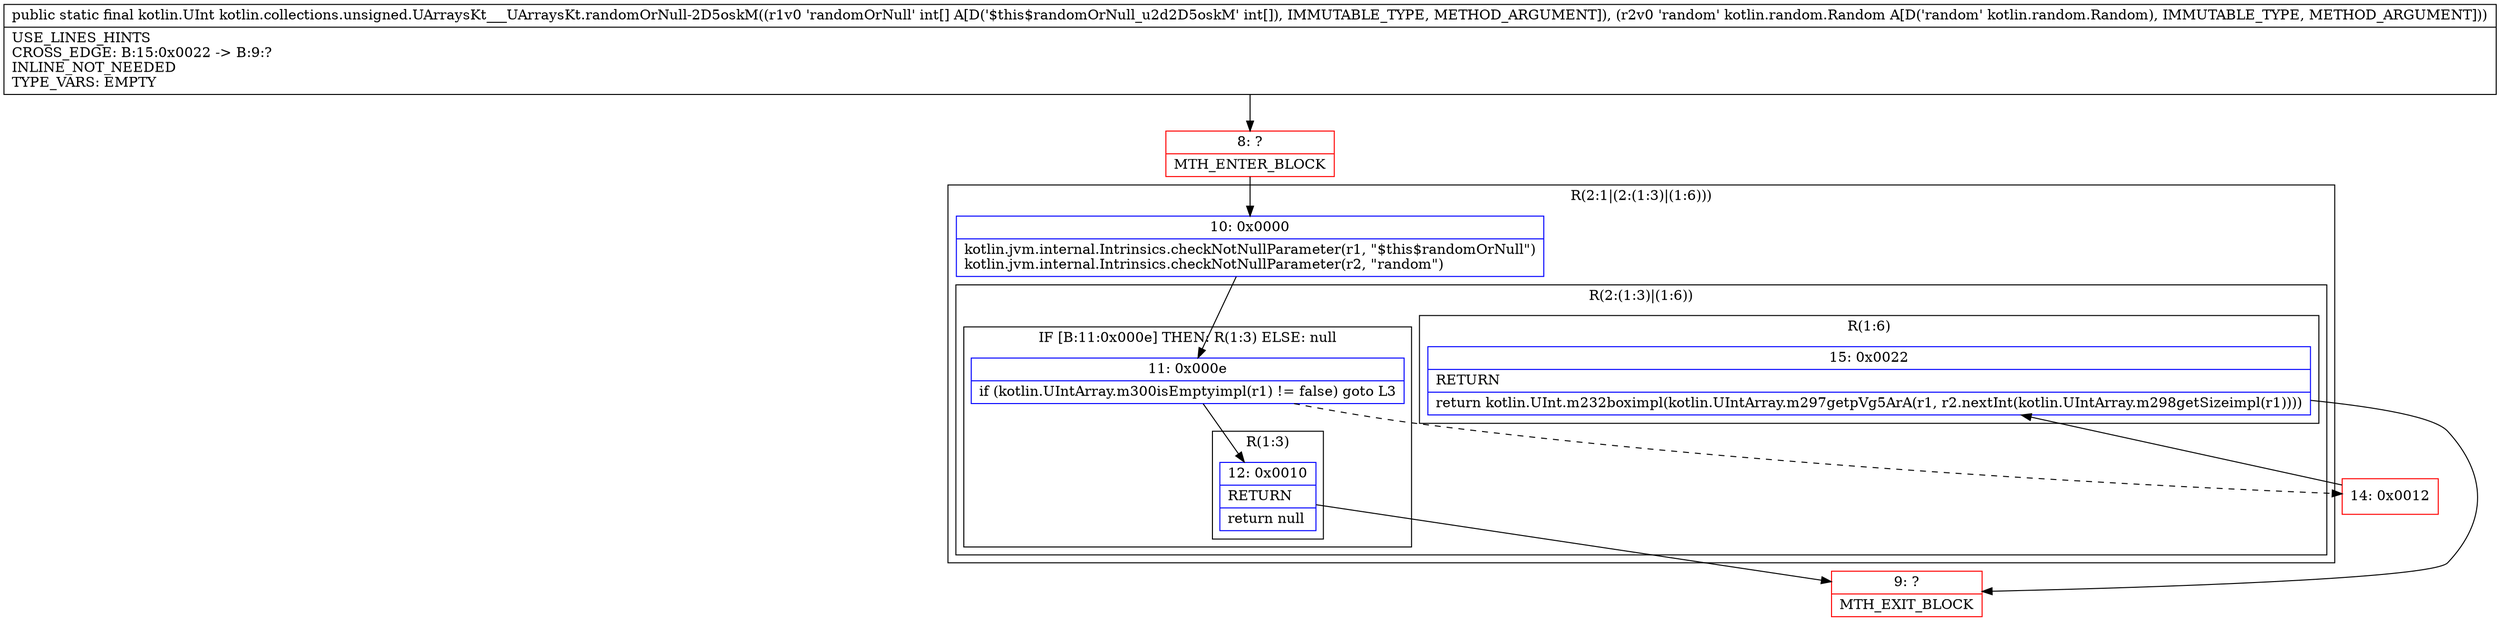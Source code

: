 digraph "CFG forkotlin.collections.unsigned.UArraysKt___UArraysKt.randomOrNull\-2D5oskM([ILkotlin\/random\/Random;)Lkotlin\/UInt;" {
subgraph cluster_Region_1066106711 {
label = "R(2:1|(2:(1:3)|(1:6)))";
node [shape=record,color=blue];
Node_10 [shape=record,label="{10\:\ 0x0000|kotlin.jvm.internal.Intrinsics.checkNotNullParameter(r1, \"$this$randomOrNull\")\lkotlin.jvm.internal.Intrinsics.checkNotNullParameter(r2, \"random\")\l}"];
subgraph cluster_Region_1020202298 {
label = "R(2:(1:3)|(1:6))";
node [shape=record,color=blue];
subgraph cluster_IfRegion_1301912668 {
label = "IF [B:11:0x000e] THEN: R(1:3) ELSE: null";
node [shape=record,color=blue];
Node_11 [shape=record,label="{11\:\ 0x000e|if (kotlin.UIntArray.m300isEmptyimpl(r1) != false) goto L3\l}"];
subgraph cluster_Region_315307661 {
label = "R(1:3)";
node [shape=record,color=blue];
Node_12 [shape=record,label="{12\:\ 0x0010|RETURN\l|return null\l}"];
}
}
subgraph cluster_Region_1985905220 {
label = "R(1:6)";
node [shape=record,color=blue];
Node_15 [shape=record,label="{15\:\ 0x0022|RETURN\l|return kotlin.UInt.m232boximpl(kotlin.UIntArray.m297getpVg5ArA(r1, r2.nextInt(kotlin.UIntArray.m298getSizeimpl(r1))))\l}"];
}
}
}
Node_8 [shape=record,color=red,label="{8\:\ ?|MTH_ENTER_BLOCK\l}"];
Node_9 [shape=record,color=red,label="{9\:\ ?|MTH_EXIT_BLOCK\l}"];
Node_14 [shape=record,color=red,label="{14\:\ 0x0012}"];
MethodNode[shape=record,label="{public static final kotlin.UInt kotlin.collections.unsigned.UArraysKt___UArraysKt.randomOrNull\-2D5oskM((r1v0 'randomOrNull' int[] A[D('$this$randomOrNull_u2d2D5oskM' int[]), IMMUTABLE_TYPE, METHOD_ARGUMENT]), (r2v0 'random' kotlin.random.Random A[D('random' kotlin.random.Random), IMMUTABLE_TYPE, METHOD_ARGUMENT]))  | USE_LINES_HINTS\lCROSS_EDGE: B:15:0x0022 \-\> B:9:?\lINLINE_NOT_NEEDED\lTYPE_VARS: EMPTY\l}"];
MethodNode -> Node_8;Node_10 -> Node_11;
Node_11 -> Node_12;
Node_11 -> Node_14[style=dashed];
Node_12 -> Node_9;
Node_15 -> Node_9;
Node_8 -> Node_10;
Node_14 -> Node_15;
}

